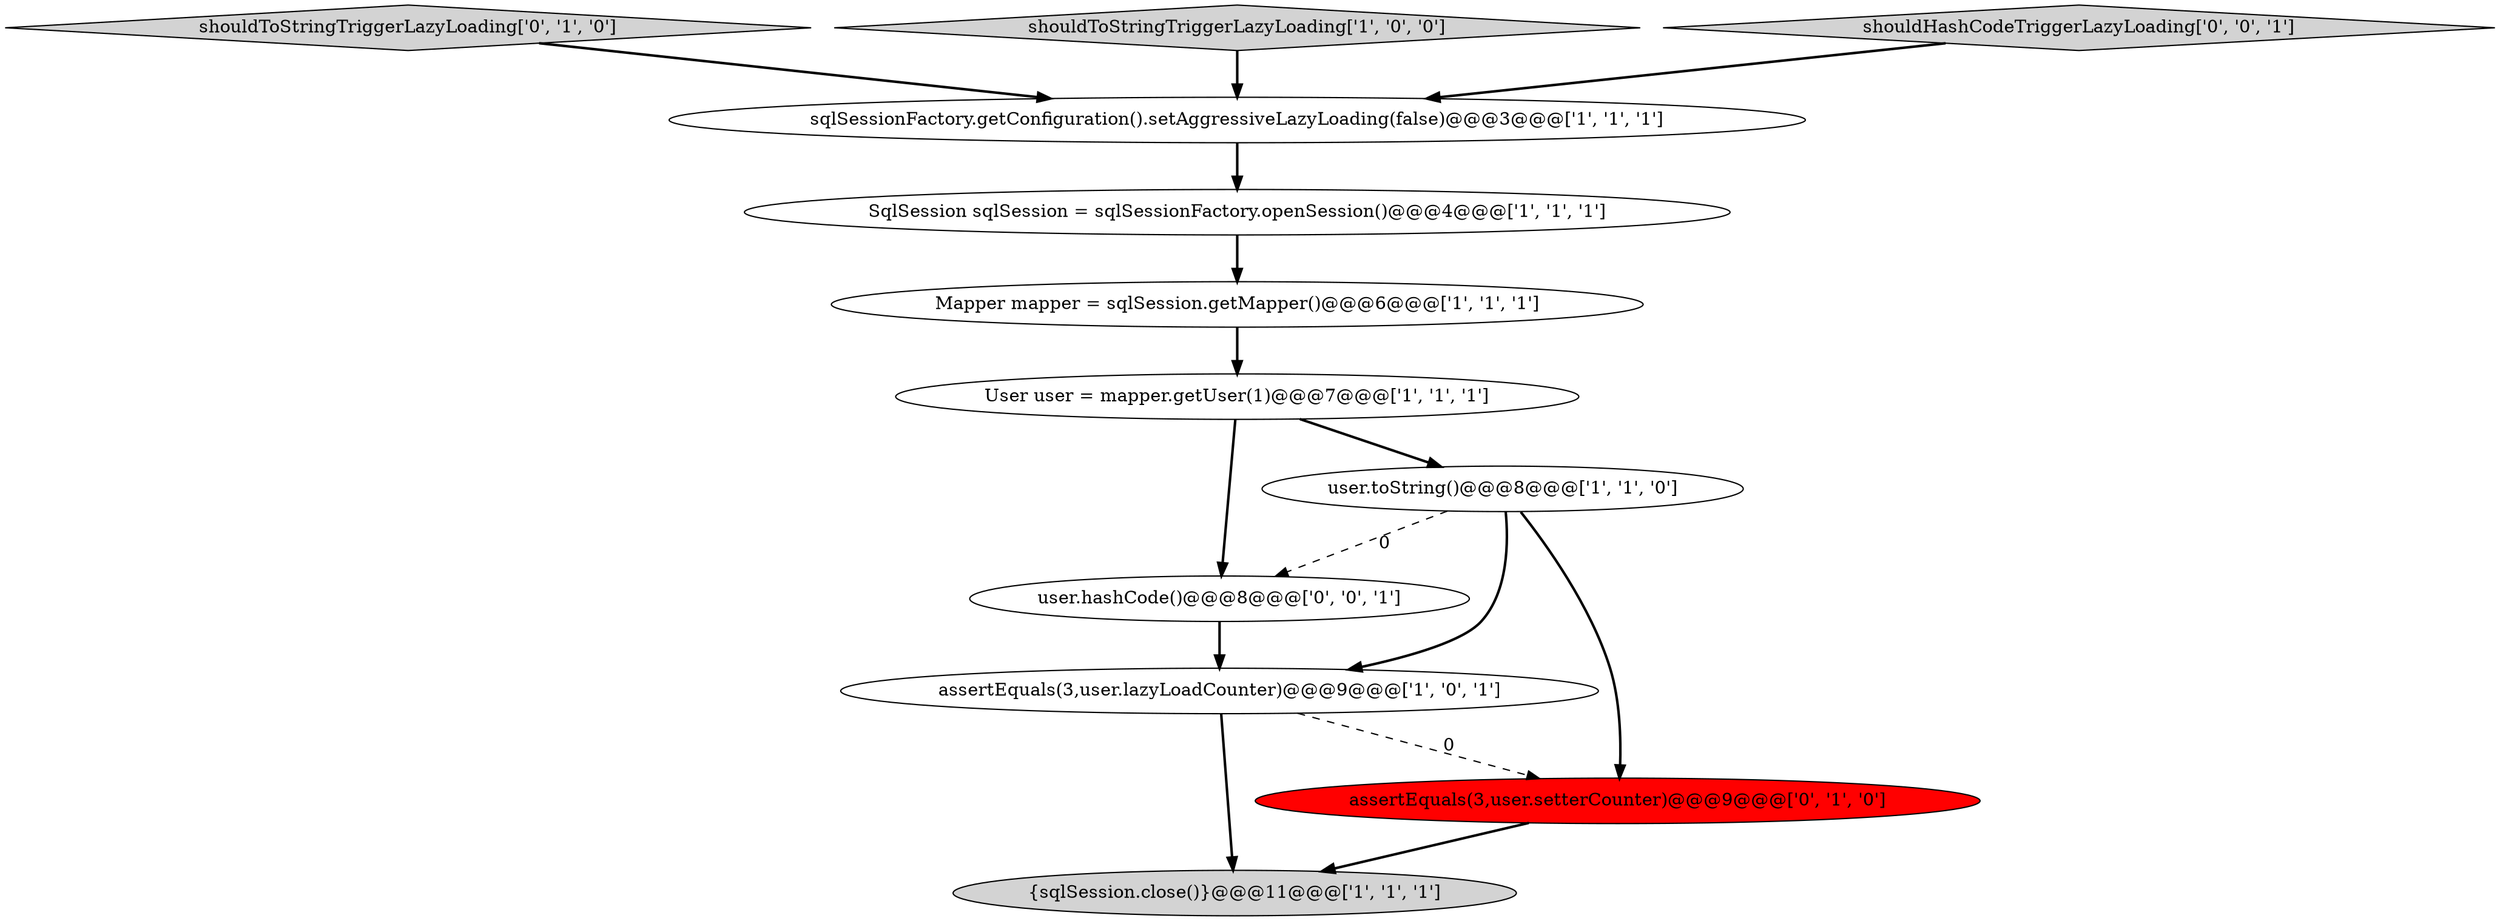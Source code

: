 digraph {
2 [style = filled, label = "SqlSession sqlSession = sqlSessionFactory.openSession()@@@4@@@['1', '1', '1']", fillcolor = white, shape = ellipse image = "AAA0AAABBB1BBB"];
0 [style = filled, label = "User user = mapper.getUser(1)@@@7@@@['1', '1', '1']", fillcolor = white, shape = ellipse image = "AAA0AAABBB1BBB"];
11 [style = filled, label = "user.hashCode()@@@8@@@['0', '0', '1']", fillcolor = white, shape = ellipse image = "AAA0AAABBB3BBB"];
4 [style = filled, label = "assertEquals(3,user.lazyLoadCounter)@@@9@@@['1', '0', '1']", fillcolor = white, shape = ellipse image = "AAA0AAABBB1BBB"];
9 [style = filled, label = "shouldToStringTriggerLazyLoading['0', '1', '0']", fillcolor = lightgray, shape = diamond image = "AAA0AAABBB2BBB"];
8 [style = filled, label = "assertEquals(3,user.setterCounter)@@@9@@@['0', '1', '0']", fillcolor = red, shape = ellipse image = "AAA1AAABBB2BBB"];
7 [style = filled, label = "shouldToStringTriggerLazyLoading['1', '0', '0']", fillcolor = lightgray, shape = diamond image = "AAA0AAABBB1BBB"];
1 [style = filled, label = "Mapper mapper = sqlSession.getMapper()@@@6@@@['1', '1', '1']", fillcolor = white, shape = ellipse image = "AAA0AAABBB1BBB"];
10 [style = filled, label = "shouldHashCodeTriggerLazyLoading['0', '0', '1']", fillcolor = lightgray, shape = diamond image = "AAA0AAABBB3BBB"];
5 [style = filled, label = "user.toString()@@@8@@@['1', '1', '0']", fillcolor = white, shape = ellipse image = "AAA0AAABBB1BBB"];
6 [style = filled, label = "{sqlSession.close()}@@@11@@@['1', '1', '1']", fillcolor = lightgray, shape = ellipse image = "AAA0AAABBB1BBB"];
3 [style = filled, label = "sqlSessionFactory.getConfiguration().setAggressiveLazyLoading(false)@@@3@@@['1', '1', '1']", fillcolor = white, shape = ellipse image = "AAA0AAABBB1BBB"];
9->3 [style = bold, label=""];
5->8 [style = bold, label=""];
0->11 [style = bold, label=""];
11->4 [style = bold, label=""];
10->3 [style = bold, label=""];
8->6 [style = bold, label=""];
1->0 [style = bold, label=""];
4->8 [style = dashed, label="0"];
3->2 [style = bold, label=""];
5->11 [style = dashed, label="0"];
4->6 [style = bold, label=""];
2->1 [style = bold, label=""];
7->3 [style = bold, label=""];
5->4 [style = bold, label=""];
0->5 [style = bold, label=""];
}
